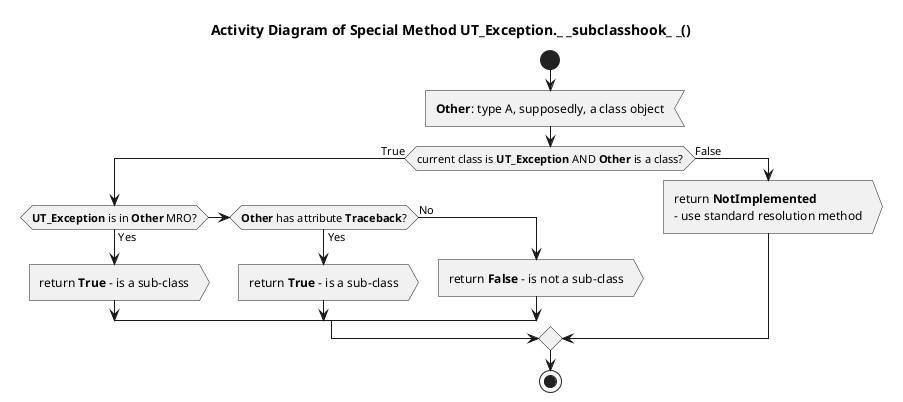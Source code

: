 @startuml ut_exception_subclasshook

title Activity Diagram of Special Method UT_Exception._ _subclasshook_ _()

start

:<b>Other</b>: type A, supposedly, a class object<

if (current class is <b>UT_Exception</b> AND <b>Other</b> is a class?) then (True)
    if (<b>UT_Exception</b> is in <b>Other</b> MRO?) then (Yes)
        :return <b>True</b> - is a sub-class>
    elseif (<b>Other</b> has attribute <b>Traceback</b>?) then (Yes)
        :return <b>True</b> - is a sub-class>
    else (No)
        :return <b>False</b> - is not a sub-class>
    endif
else (False)
    :return <b>NotImplemented</b>\n- use standard resolution method>
endif

stop

@enduml